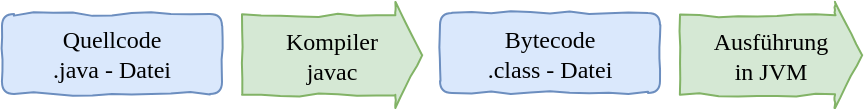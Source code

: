 <mxfile version="11.3.0" type="device" pages="1"><diagram id="D_rYInwsxbE5zTzESsuL" name="Page-1"><mxGraphModel dx="1010" dy="579" grid="1" gridSize="10" guides="1" tooltips="1" connect="1" arrows="1" fold="1" page="1" pageScale="1" pageWidth="827" pageHeight="1169" math="0" shadow="0"><root><mxCell id="0"/><mxCell id="1" parent="0"/><mxCell id="pmfW7icISXfoD3Y-MgAW-1" value="Quellcode&lt;br&gt;.java - Datei" style="rounded=1;whiteSpace=wrap;html=1;comic=1;fontFamily=Comic Sans MS;fillColor=#dae8fc;strokeColor=#6c8ebf;" vertex="1" parent="1"><mxGeometry x="20" y="20" width="110" height="40" as="geometry"/></mxCell><mxCell id="pmfW7icISXfoD3Y-MgAW-3" value="Kompiler&lt;br&gt;javac" style="shape=singleArrow;whiteSpace=wrap;html=1;comic=1;fontFamily=Comic Sans MS;arrowWidth=0.749;arrowSize=0.148;fillColor=#d5e8d4;strokeColor=#82b366;" vertex="1" parent="1"><mxGeometry x="140" y="14" width="90" height="53" as="geometry"/></mxCell><mxCell id="pmfW7icISXfoD3Y-MgAW-4" value="Bytecode&lt;br&gt;.class - Datei" style="rounded=1;whiteSpace=wrap;html=1;comic=1;fontFamily=Comic Sans MS;fillColor=#dae8fc;strokeColor=#6c8ebf;" vertex="1" parent="1"><mxGeometry x="239" y="19.5" width="110" height="40" as="geometry"/></mxCell><mxCell id="pmfW7icISXfoD3Y-MgAW-5" value="Ausführung&lt;br&gt;in JVM" style="shape=singleArrow;whiteSpace=wrap;html=1;comic=1;fontFamily=Comic Sans MS;arrowWidth=0.749;arrowSize=0.148;fillColor=#d5e8d4;strokeColor=#82b366;" vertex="1" parent="1"><mxGeometry x="359" y="14" width="91" height="53" as="geometry"/></mxCell></root></mxGraphModel></diagram></mxfile>